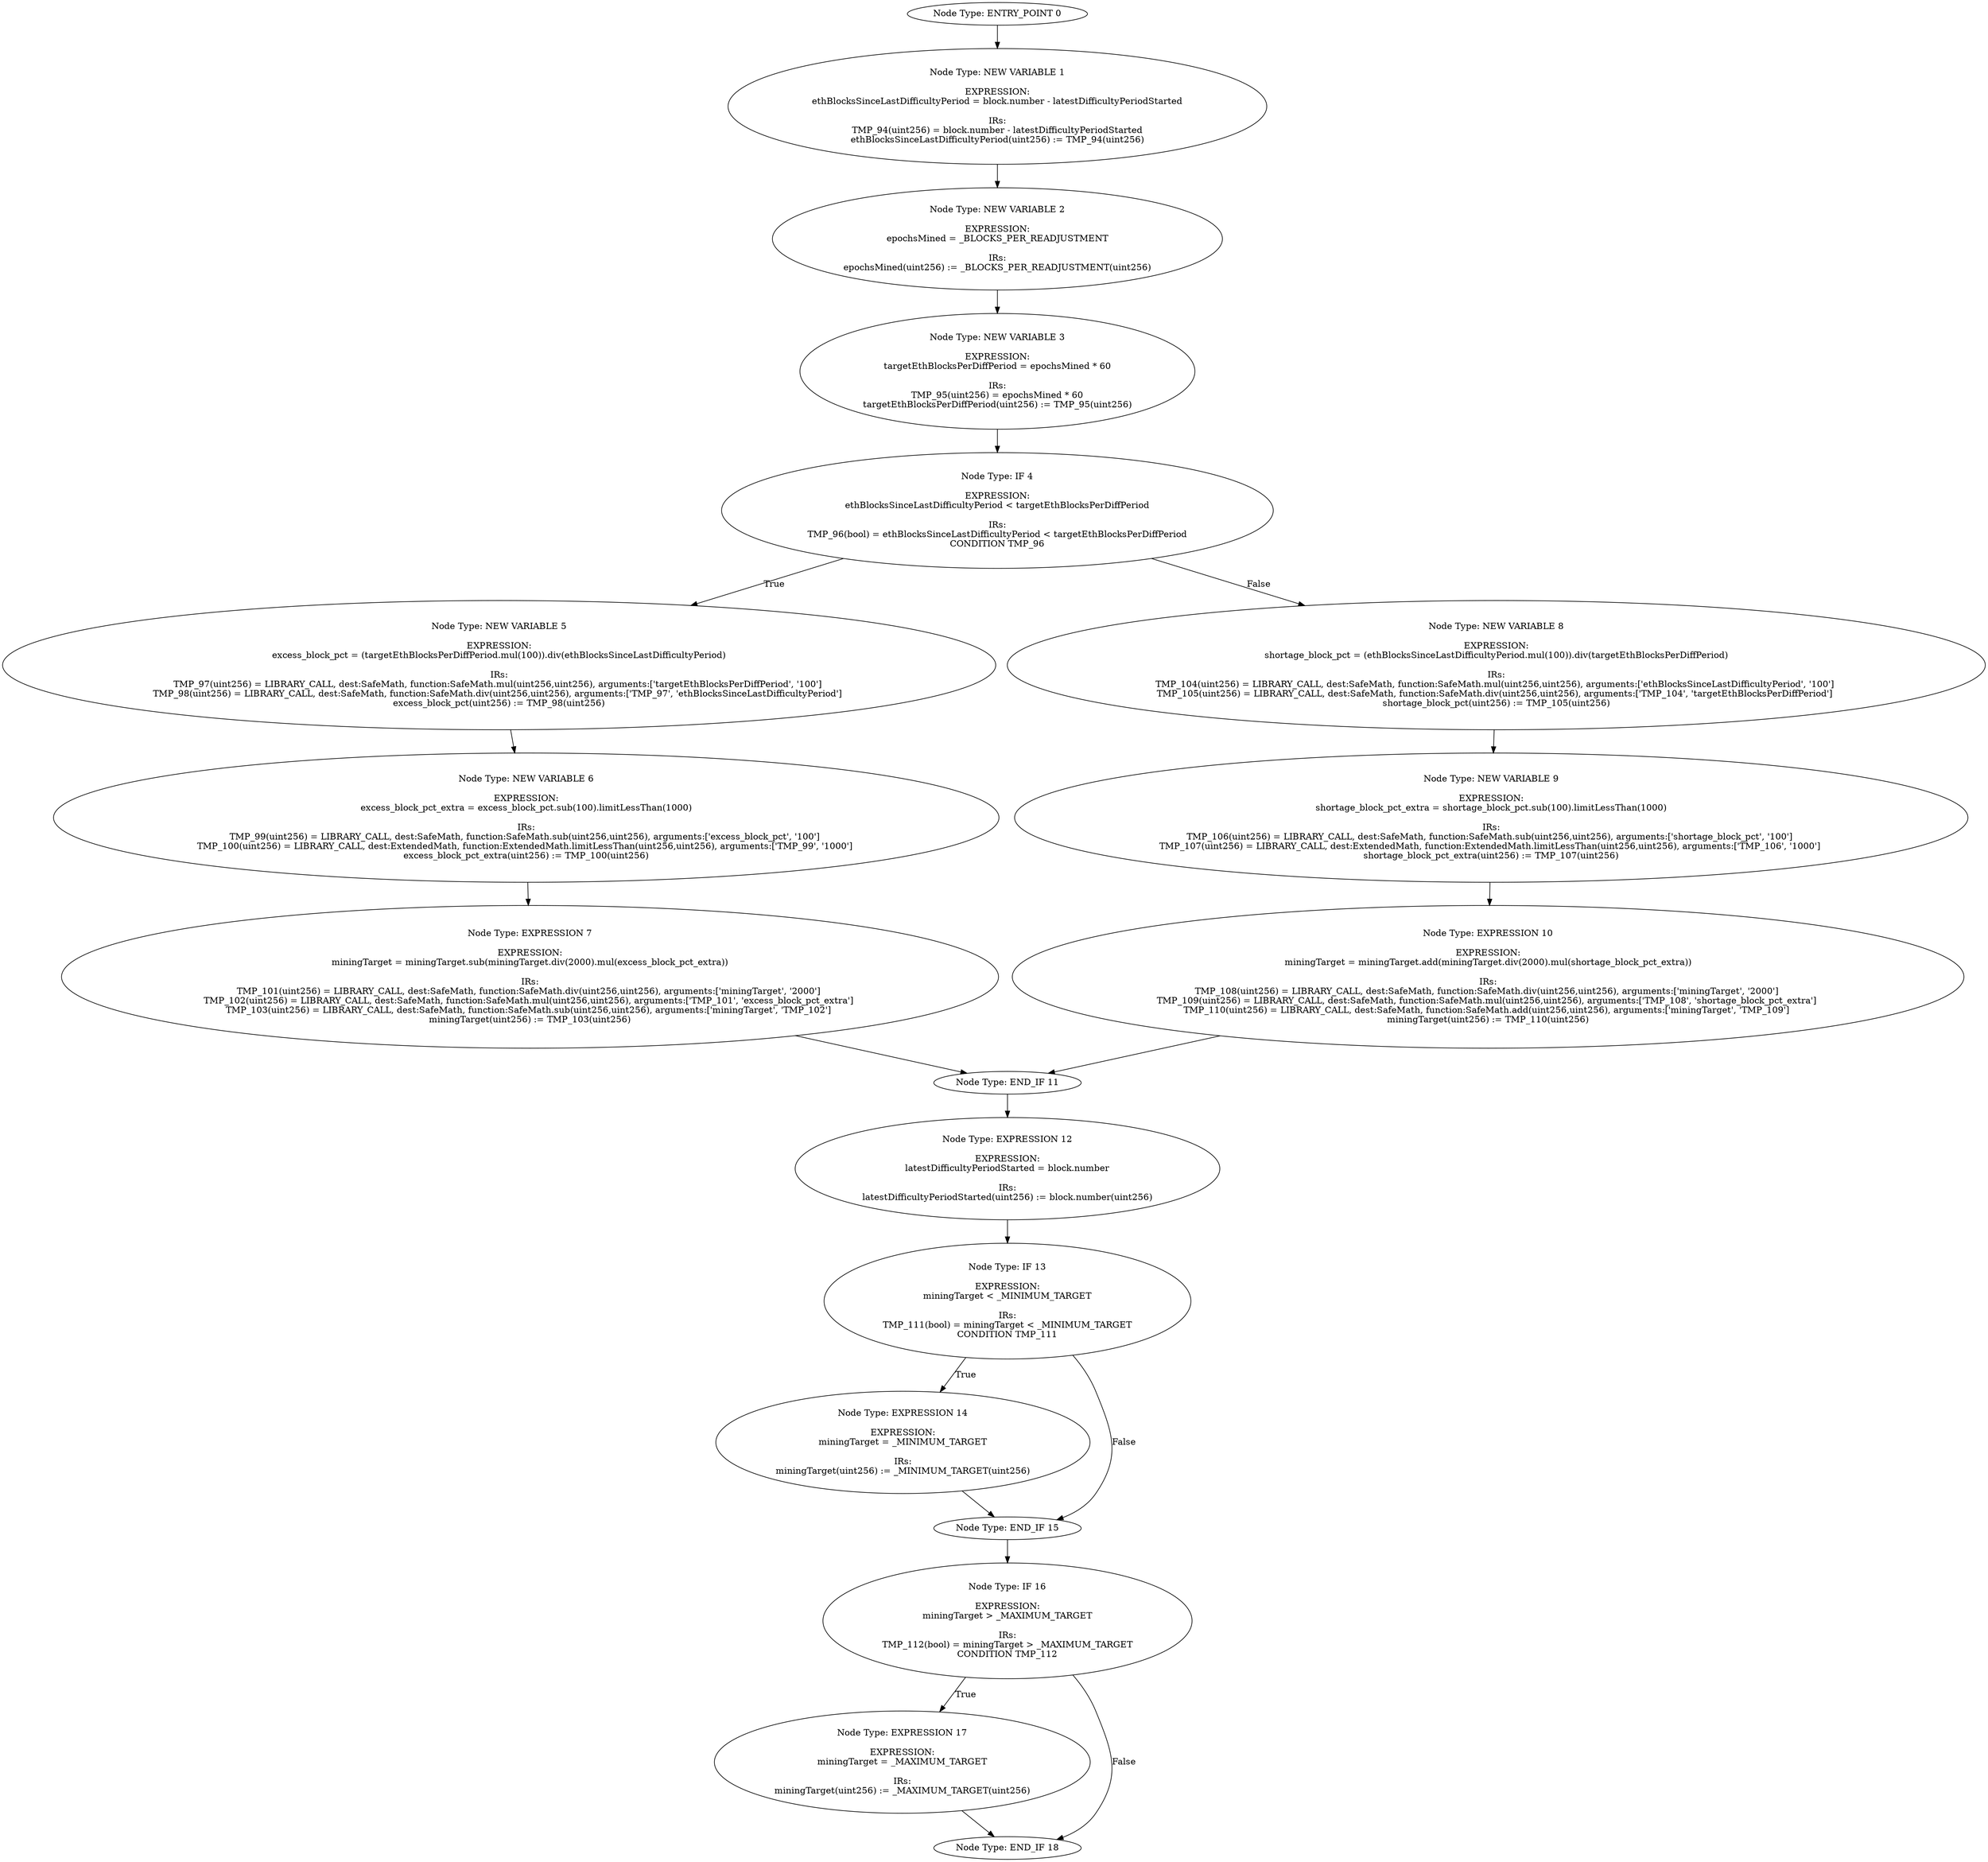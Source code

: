 digraph{
0[label="Node Type: ENTRY_POINT 0
"];
0->1;
1[label="Node Type: NEW VARIABLE 1

EXPRESSION:
ethBlocksSinceLastDifficultyPeriod = block.number - latestDifficultyPeriodStarted

IRs:
TMP_94(uint256) = block.number - latestDifficultyPeriodStarted
ethBlocksSinceLastDifficultyPeriod(uint256) := TMP_94(uint256)"];
1->2;
2[label="Node Type: NEW VARIABLE 2

EXPRESSION:
epochsMined = _BLOCKS_PER_READJUSTMENT

IRs:
epochsMined(uint256) := _BLOCKS_PER_READJUSTMENT(uint256)"];
2->3;
3[label="Node Type: NEW VARIABLE 3

EXPRESSION:
targetEthBlocksPerDiffPeriod = epochsMined * 60

IRs:
TMP_95(uint256) = epochsMined * 60
targetEthBlocksPerDiffPeriod(uint256) := TMP_95(uint256)"];
3->4;
4[label="Node Type: IF 4

EXPRESSION:
ethBlocksSinceLastDifficultyPeriod < targetEthBlocksPerDiffPeriod

IRs:
TMP_96(bool) = ethBlocksSinceLastDifficultyPeriod < targetEthBlocksPerDiffPeriod
CONDITION TMP_96"];
4->5[label="True"];
4->8[label="False"];
5[label="Node Type: NEW VARIABLE 5

EXPRESSION:
excess_block_pct = (targetEthBlocksPerDiffPeriod.mul(100)).div(ethBlocksSinceLastDifficultyPeriod)

IRs:
TMP_97(uint256) = LIBRARY_CALL, dest:SafeMath, function:SafeMath.mul(uint256,uint256), arguments:['targetEthBlocksPerDiffPeriod', '100'] 
TMP_98(uint256) = LIBRARY_CALL, dest:SafeMath, function:SafeMath.div(uint256,uint256), arguments:['TMP_97', 'ethBlocksSinceLastDifficultyPeriod'] 
excess_block_pct(uint256) := TMP_98(uint256)"];
5->6;
6[label="Node Type: NEW VARIABLE 6

EXPRESSION:
excess_block_pct_extra = excess_block_pct.sub(100).limitLessThan(1000)

IRs:
TMP_99(uint256) = LIBRARY_CALL, dest:SafeMath, function:SafeMath.sub(uint256,uint256), arguments:['excess_block_pct', '100'] 
TMP_100(uint256) = LIBRARY_CALL, dest:ExtendedMath, function:ExtendedMath.limitLessThan(uint256,uint256), arguments:['TMP_99', '1000'] 
excess_block_pct_extra(uint256) := TMP_100(uint256)"];
6->7;
7[label="Node Type: EXPRESSION 7

EXPRESSION:
miningTarget = miningTarget.sub(miningTarget.div(2000).mul(excess_block_pct_extra))

IRs:
TMP_101(uint256) = LIBRARY_CALL, dest:SafeMath, function:SafeMath.div(uint256,uint256), arguments:['miningTarget', '2000'] 
TMP_102(uint256) = LIBRARY_CALL, dest:SafeMath, function:SafeMath.mul(uint256,uint256), arguments:['TMP_101', 'excess_block_pct_extra'] 
TMP_103(uint256) = LIBRARY_CALL, dest:SafeMath, function:SafeMath.sub(uint256,uint256), arguments:['miningTarget', 'TMP_102'] 
miningTarget(uint256) := TMP_103(uint256)"];
7->11;
8[label="Node Type: NEW VARIABLE 8

EXPRESSION:
shortage_block_pct = (ethBlocksSinceLastDifficultyPeriod.mul(100)).div(targetEthBlocksPerDiffPeriod)

IRs:
TMP_104(uint256) = LIBRARY_CALL, dest:SafeMath, function:SafeMath.mul(uint256,uint256), arguments:['ethBlocksSinceLastDifficultyPeriod', '100'] 
TMP_105(uint256) = LIBRARY_CALL, dest:SafeMath, function:SafeMath.div(uint256,uint256), arguments:['TMP_104', 'targetEthBlocksPerDiffPeriod'] 
shortage_block_pct(uint256) := TMP_105(uint256)"];
8->9;
9[label="Node Type: NEW VARIABLE 9

EXPRESSION:
shortage_block_pct_extra = shortage_block_pct.sub(100).limitLessThan(1000)

IRs:
TMP_106(uint256) = LIBRARY_CALL, dest:SafeMath, function:SafeMath.sub(uint256,uint256), arguments:['shortage_block_pct', '100'] 
TMP_107(uint256) = LIBRARY_CALL, dest:ExtendedMath, function:ExtendedMath.limitLessThan(uint256,uint256), arguments:['TMP_106', '1000'] 
shortage_block_pct_extra(uint256) := TMP_107(uint256)"];
9->10;
10[label="Node Type: EXPRESSION 10

EXPRESSION:
miningTarget = miningTarget.add(miningTarget.div(2000).mul(shortage_block_pct_extra))

IRs:
TMP_108(uint256) = LIBRARY_CALL, dest:SafeMath, function:SafeMath.div(uint256,uint256), arguments:['miningTarget', '2000'] 
TMP_109(uint256) = LIBRARY_CALL, dest:SafeMath, function:SafeMath.mul(uint256,uint256), arguments:['TMP_108', 'shortage_block_pct_extra'] 
TMP_110(uint256) = LIBRARY_CALL, dest:SafeMath, function:SafeMath.add(uint256,uint256), arguments:['miningTarget', 'TMP_109'] 
miningTarget(uint256) := TMP_110(uint256)"];
10->11;
11[label="Node Type: END_IF 11
"];
11->12;
12[label="Node Type: EXPRESSION 12

EXPRESSION:
latestDifficultyPeriodStarted = block.number

IRs:
latestDifficultyPeriodStarted(uint256) := block.number(uint256)"];
12->13;
13[label="Node Type: IF 13

EXPRESSION:
miningTarget < _MINIMUM_TARGET

IRs:
TMP_111(bool) = miningTarget < _MINIMUM_TARGET
CONDITION TMP_111"];
13->14[label="True"];
13->15[label="False"];
14[label="Node Type: EXPRESSION 14

EXPRESSION:
miningTarget = _MINIMUM_TARGET

IRs:
miningTarget(uint256) := _MINIMUM_TARGET(uint256)"];
14->15;
15[label="Node Type: END_IF 15
"];
15->16;
16[label="Node Type: IF 16

EXPRESSION:
miningTarget > _MAXIMUM_TARGET

IRs:
TMP_112(bool) = miningTarget > _MAXIMUM_TARGET
CONDITION TMP_112"];
16->17[label="True"];
16->18[label="False"];
17[label="Node Type: EXPRESSION 17

EXPRESSION:
miningTarget = _MAXIMUM_TARGET

IRs:
miningTarget(uint256) := _MAXIMUM_TARGET(uint256)"];
17->18;
18[label="Node Type: END_IF 18
"];
}
